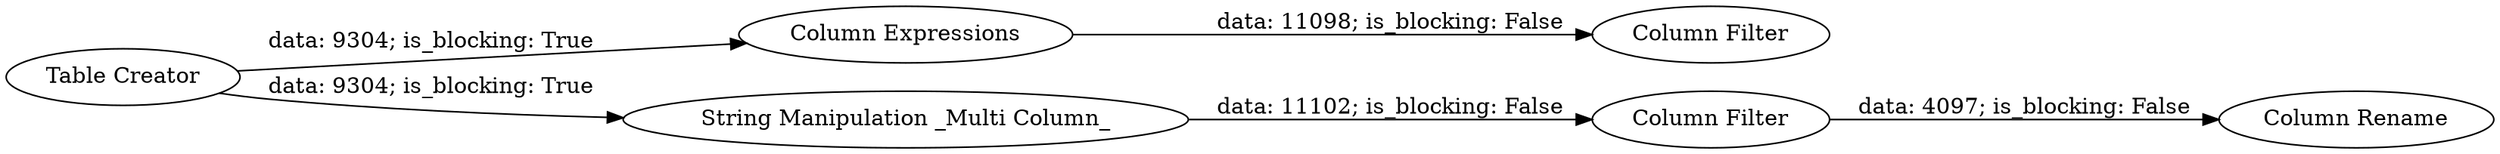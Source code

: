 digraph {
	"1402225032112671328_8" [label="Column Filter"]
	"1402225032112671328_1" [label="Table Creator"]
	"1402225032112671328_3" [label="Column Expressions"]
	"1402225032112671328_7" [label="Column Rename"]
	"1402225032112671328_6" [label="String Manipulation _Multi Column_"]
	"1402225032112671328_9" [label="Column Filter"]
	"1402225032112671328_8" -> "1402225032112671328_7" [label="data: 4097; is_blocking: False"]
	"1402225032112671328_3" -> "1402225032112671328_9" [label="data: 11098; is_blocking: False"]
	"1402225032112671328_1" -> "1402225032112671328_3" [label="data: 9304; is_blocking: True"]
	"1402225032112671328_1" -> "1402225032112671328_6" [label="data: 9304; is_blocking: True"]
	"1402225032112671328_6" -> "1402225032112671328_8" [label="data: 11102; is_blocking: False"]
	rankdir=LR
}
